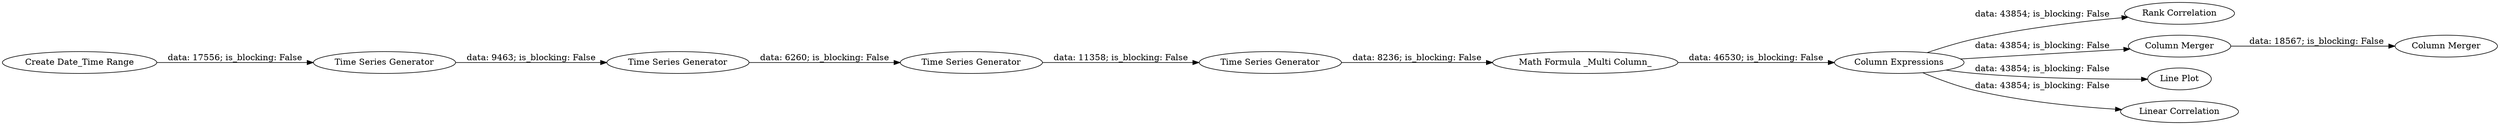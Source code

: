 digraph {
	"179328215290056808_11" [label="Rank Correlation"]
	"179328215290056808_13" [label="Time Series Generator"]
	"179328215290056808_7" [label="Column Expressions"]
	"179328215290056808_8" [label="Time Series Generator"]
	"179328215290056808_3" [label="Create Date_Time Range"]
	"179328215290056808_16" [label="Column Merger"]
	"179328215290056808_6" [label="Line Plot"]
	"179328215290056808_17" [label="Column Merger"]
	"179328215290056808_10" [label="Math Formula _Multi Column_"]
	"179328215290056808_9" [label="Time Series Generator"]
	"179328215290056808_14" [label="Linear Correlation"]
	"179328215290056808_12" [label="Time Series Generator"]
	"179328215290056808_8" -> "179328215290056808_9" [label="data: 9463; is_blocking: False"]
	"179328215290056808_9" -> "179328215290056808_12" [label="data: 6260; is_blocking: False"]
	"179328215290056808_10" -> "179328215290056808_7" [label="data: 46530; is_blocking: False"]
	"179328215290056808_7" -> "179328215290056808_11" [label="data: 43854; is_blocking: False"]
	"179328215290056808_7" -> "179328215290056808_6" [label="data: 43854; is_blocking: False"]
	"179328215290056808_3" -> "179328215290056808_8" [label="data: 17556; is_blocking: False"]
	"179328215290056808_16" -> "179328215290056808_17" [label="data: 18567; is_blocking: False"]
	"179328215290056808_7" -> "179328215290056808_16" [label="data: 43854; is_blocking: False"]
	"179328215290056808_12" -> "179328215290056808_13" [label="data: 11358; is_blocking: False"]
	"179328215290056808_13" -> "179328215290056808_10" [label="data: 8236; is_blocking: False"]
	"179328215290056808_7" -> "179328215290056808_14" [label="data: 43854; is_blocking: False"]
	rankdir=LR
}
